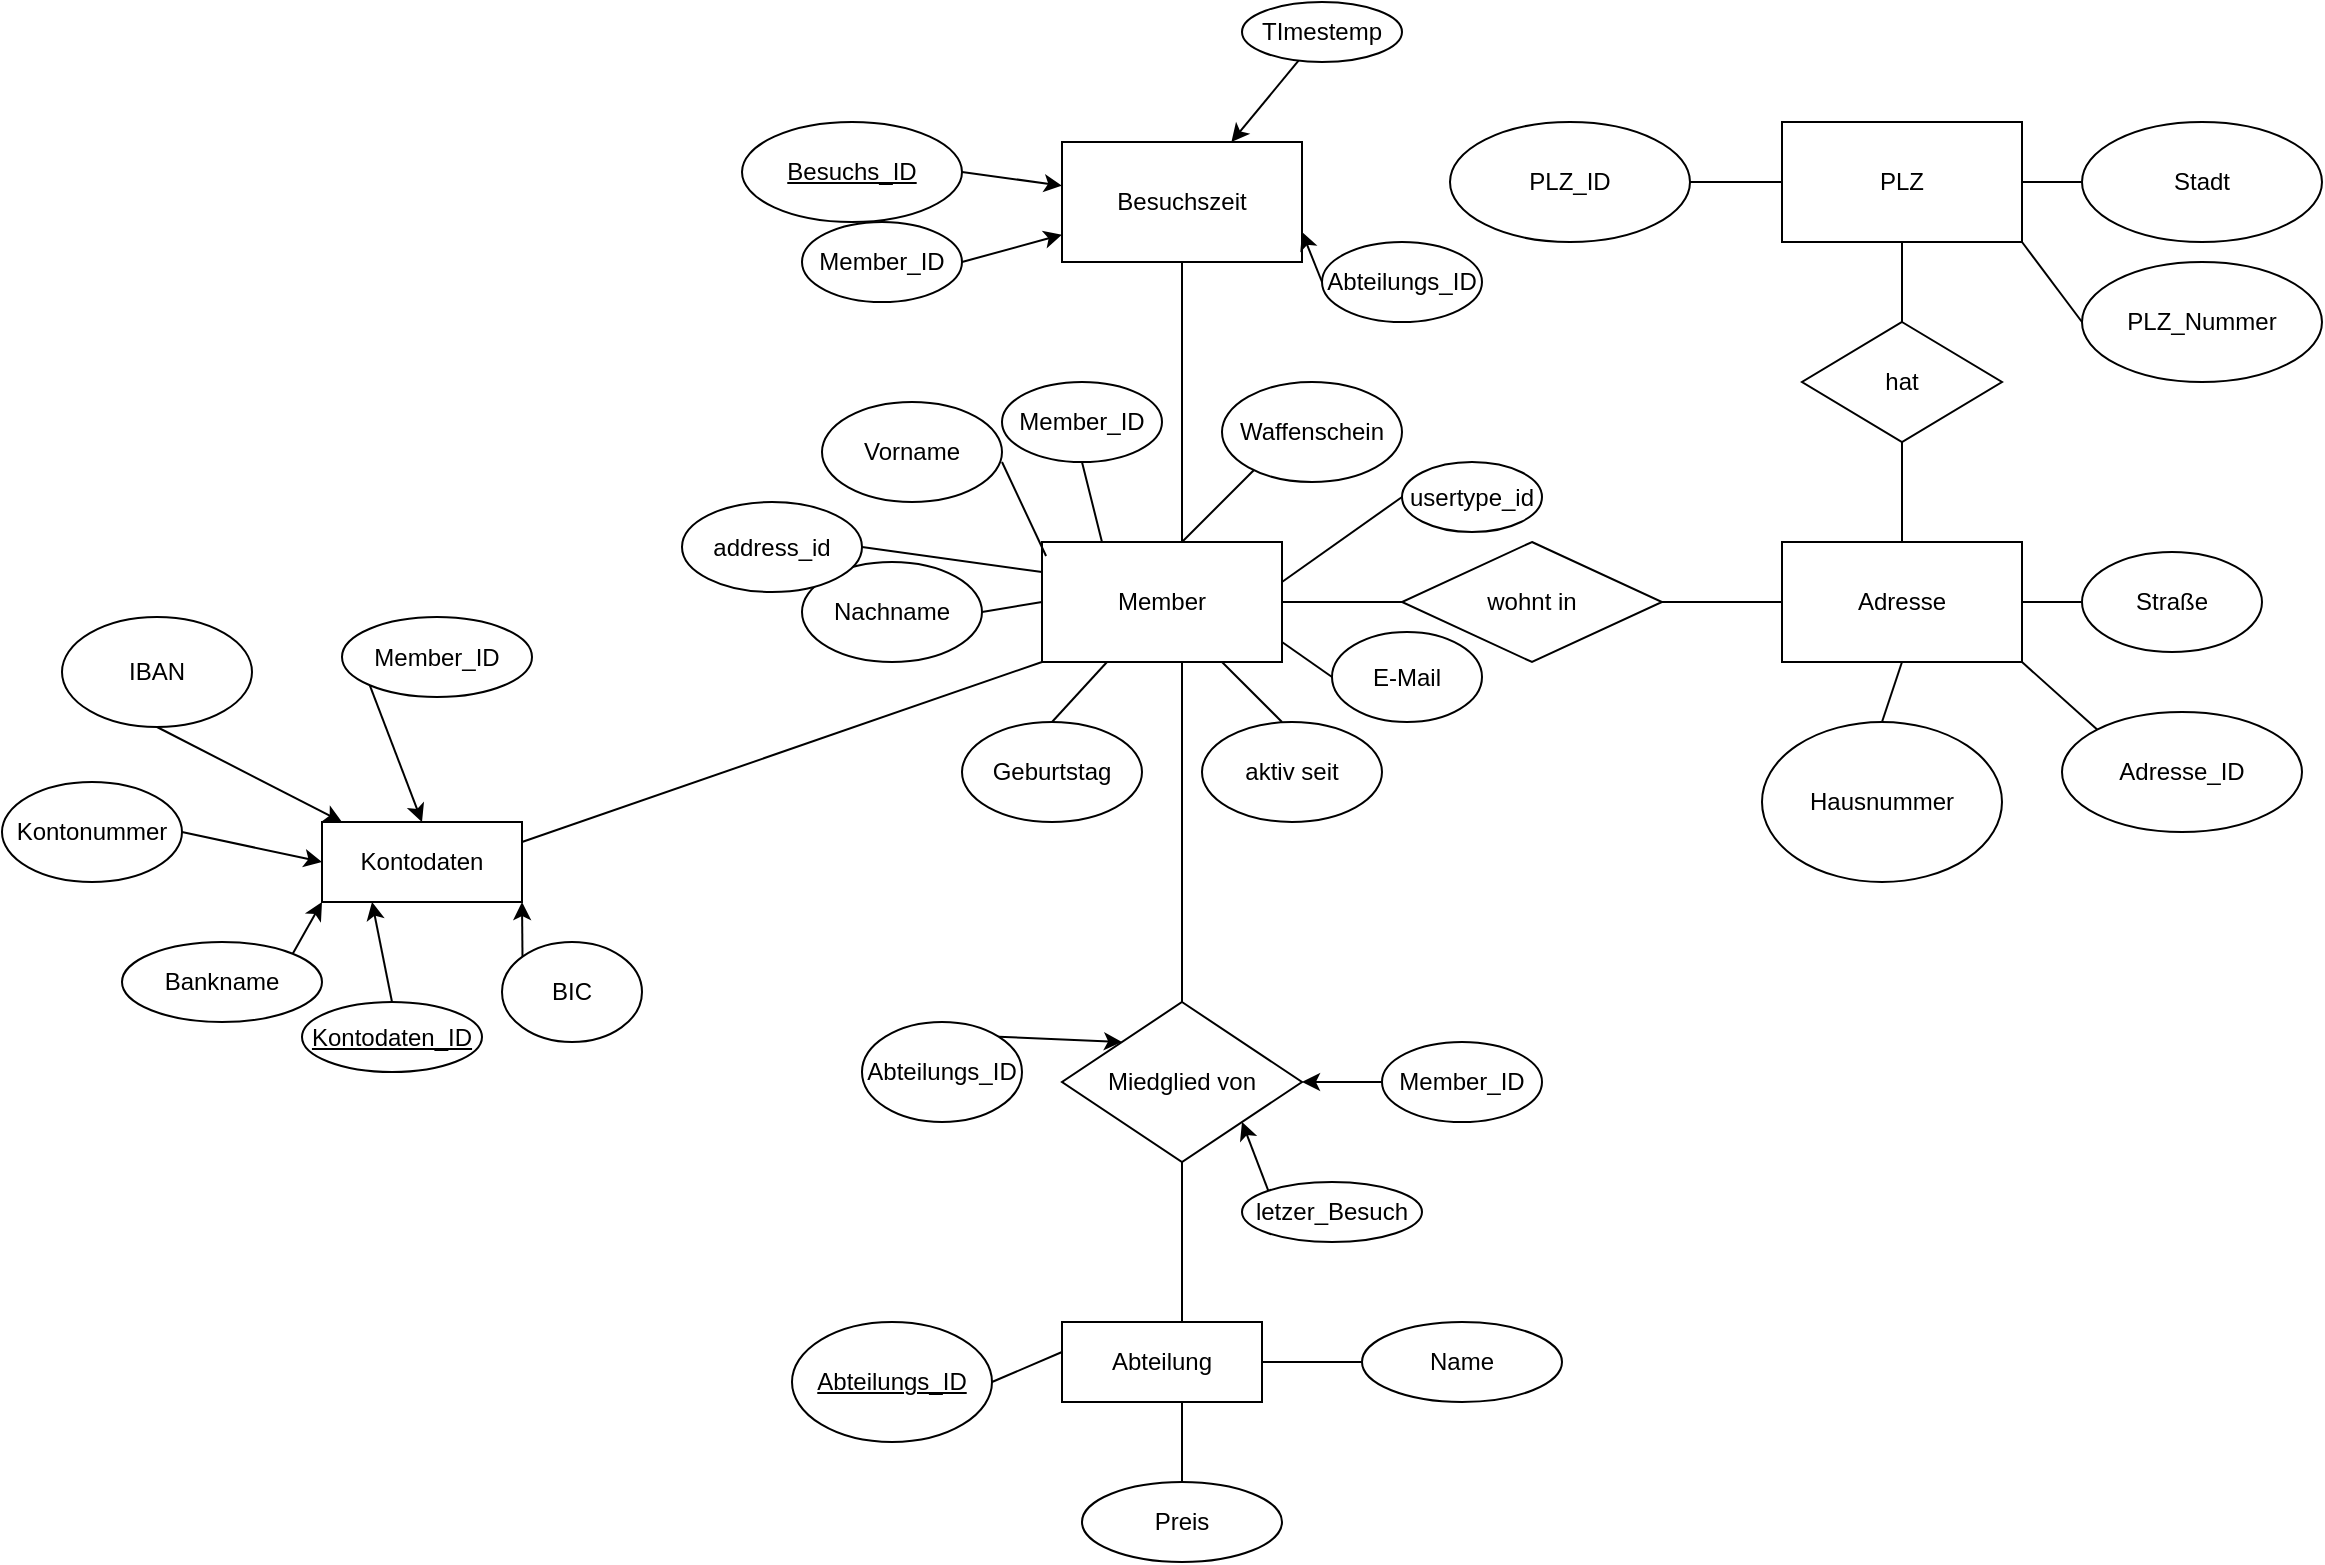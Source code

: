 <mxfile version="20.8.14" type="github">
  <diagram id="W9aKF14Ha8pWVmVTF3IQ" name="Seite-1">
    <mxGraphModel dx="2336" dy="1978" grid="1" gridSize="10" guides="1" tooltips="1" connect="1" arrows="1" fold="1" page="1" pageScale="1" pageWidth="827" pageHeight="1169" math="0" shadow="0">
      <root>
        <mxCell id="0" />
        <mxCell id="1" parent="0" />
        <mxCell id="9BiTmk-PqYOJWmD8OITf-1" value="Member" style="rounded=0;whiteSpace=wrap;html=1;" parent="1" vertex="1">
          <mxGeometry x="210" y="210" width="120" height="60" as="geometry" />
        </mxCell>
        <mxCell id="9BiTmk-PqYOJWmD8OITf-2" value="Member_ID" style="ellipse;whiteSpace=wrap;html=1;" parent="1" vertex="1">
          <mxGeometry x="190" y="130" width="80" height="40" as="geometry" />
        </mxCell>
        <mxCell id="9BiTmk-PqYOJWmD8OITf-4" value="Vorname" style="ellipse;whiteSpace=wrap;html=1;" parent="1" vertex="1">
          <mxGeometry x="100" y="140" width="90" height="50" as="geometry" />
        </mxCell>
        <mxCell id="9BiTmk-PqYOJWmD8OITf-6" value="Nachname" style="ellipse;whiteSpace=wrap;html=1;" parent="1" vertex="1">
          <mxGeometry x="90" y="220" width="90" height="50" as="geometry" />
        </mxCell>
        <mxCell id="9BiTmk-PqYOJWmD8OITf-7" value="Geburtstag" style="ellipse;whiteSpace=wrap;html=1;" parent="1" vertex="1">
          <mxGeometry x="170" y="300" width="90" height="50" as="geometry" />
        </mxCell>
        <mxCell id="9BiTmk-PqYOJWmD8OITf-8" value="Adresse" style="rounded=0;whiteSpace=wrap;html=1;" parent="1" vertex="1">
          <mxGeometry x="580" y="210" width="120" height="60" as="geometry" />
        </mxCell>
        <mxCell id="9BiTmk-PqYOJWmD8OITf-9" value="wohnt in" style="rhombus;whiteSpace=wrap;html=1;" parent="1" vertex="1">
          <mxGeometry x="390" y="210" width="130" height="60" as="geometry" />
        </mxCell>
        <mxCell id="9BiTmk-PqYOJWmD8OITf-12" value="" style="endArrow=none;html=1;rounded=0;exitX=1;exitY=0.5;exitDx=0;exitDy=0;" parent="1" source="9BiTmk-PqYOJWmD8OITf-1" edge="1">
          <mxGeometry width="50" height="50" relative="1" as="geometry">
            <mxPoint x="340" y="290" as="sourcePoint" />
            <mxPoint x="390" y="240" as="targetPoint" />
          </mxGeometry>
        </mxCell>
        <mxCell id="9BiTmk-PqYOJWmD8OITf-13" value="" style="endArrow=none;html=1;rounded=0;exitX=1;exitY=0.5;exitDx=0;exitDy=0;entryX=0;entryY=0.5;entryDx=0;entryDy=0;" parent="1" source="9BiTmk-PqYOJWmD8OITf-9" target="9BiTmk-PqYOJWmD8OITf-8" edge="1">
          <mxGeometry width="50" height="50" relative="1" as="geometry">
            <mxPoint x="520" y="270" as="sourcePoint" />
            <mxPoint x="570" y="220" as="targetPoint" />
          </mxGeometry>
        </mxCell>
        <mxCell id="9BiTmk-PqYOJWmD8OITf-15" value="Hausnummer" style="ellipse;whiteSpace=wrap;html=1;" parent="1" vertex="1">
          <mxGeometry x="570" y="300" width="120" height="80" as="geometry" />
        </mxCell>
        <mxCell id="9BiTmk-PqYOJWmD8OITf-16" value="PLZ" style="rounded=0;whiteSpace=wrap;html=1;" parent="1" vertex="1">
          <mxGeometry x="580" width="120" height="60" as="geometry" />
        </mxCell>
        <mxCell id="9BiTmk-PqYOJWmD8OITf-18" value="aktiv seit" style="ellipse;whiteSpace=wrap;html=1;" parent="1" vertex="1">
          <mxGeometry x="290" y="300" width="90" height="50" as="geometry" />
        </mxCell>
        <mxCell id="9BiTmk-PqYOJWmD8OITf-20" value="Straße" style="ellipse;whiteSpace=wrap;html=1;" parent="1" vertex="1">
          <mxGeometry x="730" y="215" width="90" height="50" as="geometry" />
        </mxCell>
        <mxCell id="9BiTmk-PqYOJWmD8OITf-21" value="Stadt" style="ellipse;whiteSpace=wrap;html=1;" parent="1" vertex="1">
          <mxGeometry x="730" width="120" height="60" as="geometry" />
        </mxCell>
        <mxCell id="9BiTmk-PqYOJWmD8OITf-24" value="" style="endArrow=none;html=1;rounded=0;entryX=0.5;entryY=1;entryDx=0;entryDy=0;startArrow=none;" parent="1" source="9BiTmk-PqYOJWmD8OITf-26" target="9BiTmk-PqYOJWmD8OITf-16" edge="1">
          <mxGeometry width="50" height="50" relative="1" as="geometry">
            <mxPoint x="620" y="140" as="sourcePoint" />
            <mxPoint x="670" y="90" as="targetPoint" />
            <Array as="points" />
          </mxGeometry>
        </mxCell>
        <mxCell id="9BiTmk-PqYOJWmD8OITf-26" value="hat" style="rhombus;whiteSpace=wrap;html=1;" parent="1" vertex="1">
          <mxGeometry x="590" y="100" width="100" height="60" as="geometry" />
        </mxCell>
        <mxCell id="9BiTmk-PqYOJWmD8OITf-28" value="" style="endArrow=none;html=1;rounded=0;entryX=0.5;entryY=1;entryDx=0;entryDy=0;exitX=0.5;exitY=0;exitDx=0;exitDy=0;" parent="1" source="9BiTmk-PqYOJWmD8OITf-8" target="9BiTmk-PqYOJWmD8OITf-26" edge="1">
          <mxGeometry width="50" height="50" relative="1" as="geometry">
            <mxPoint x="610" y="230" as="sourcePoint" />
            <mxPoint x="660" y="180" as="targetPoint" />
          </mxGeometry>
        </mxCell>
        <mxCell id="9BiTmk-PqYOJWmD8OITf-29" value="" style="endArrow=none;html=1;rounded=0;entryX=0;entryY=0.5;entryDx=0;entryDy=0;exitX=1;exitY=0.5;exitDx=0;exitDy=0;" parent="1" source="9BiTmk-PqYOJWmD8OITf-16" target="9BiTmk-PqYOJWmD8OITf-21" edge="1">
          <mxGeometry width="50" height="50" relative="1" as="geometry">
            <mxPoint x="690" y="70" as="sourcePoint" />
            <mxPoint x="740" y="20" as="targetPoint" />
          </mxGeometry>
        </mxCell>
        <mxCell id="9BiTmk-PqYOJWmD8OITf-31" value="PLZ_ID" style="ellipse;whiteSpace=wrap;html=1;" parent="1" vertex="1">
          <mxGeometry x="414" width="120" height="60" as="geometry" />
        </mxCell>
        <mxCell id="9BiTmk-PqYOJWmD8OITf-32" value="PLZ_Nummer" style="ellipse;whiteSpace=wrap;html=1;" parent="1" vertex="1">
          <mxGeometry x="730" y="70" width="120" height="60" as="geometry" />
        </mxCell>
        <mxCell id="9BiTmk-PqYOJWmD8OITf-34" value="Adresse_ID" style="ellipse;whiteSpace=wrap;html=1;" parent="1" vertex="1">
          <mxGeometry x="720" y="295" width="120" height="60" as="geometry" />
        </mxCell>
        <mxCell id="9BiTmk-PqYOJWmD8OITf-35" value="" style="endArrow=none;html=1;rounded=0;entryX=0.5;entryY=1;entryDx=0;entryDy=0;exitX=0.25;exitY=0;exitDx=0;exitDy=0;" parent="1" target="9BiTmk-PqYOJWmD8OITf-2" edge="1" source="9BiTmk-PqYOJWmD8OITf-1">
          <mxGeometry width="50" height="50" relative="1" as="geometry">
            <mxPoint x="270" y="210" as="sourcePoint" />
            <mxPoint x="320" y="160" as="targetPoint" />
          </mxGeometry>
        </mxCell>
        <mxCell id="9BiTmk-PqYOJWmD8OITf-36" value="" style="endArrow=none;html=1;rounded=0;exitX=0.017;exitY=0.117;exitDx=0;exitDy=0;exitPerimeter=0;" parent="1" source="9BiTmk-PqYOJWmD8OITf-1" edge="1">
          <mxGeometry width="50" height="50" relative="1" as="geometry">
            <mxPoint x="140" y="220" as="sourcePoint" />
            <mxPoint x="190" y="170" as="targetPoint" />
          </mxGeometry>
        </mxCell>
        <mxCell id="9BiTmk-PqYOJWmD8OITf-37" value="" style="endArrow=none;html=1;rounded=0;exitX=1;exitY=0.5;exitDx=0;exitDy=0;" parent="1" source="9BiTmk-PqYOJWmD8OITf-6" edge="1">
          <mxGeometry width="50" height="50" relative="1" as="geometry">
            <mxPoint x="160" y="290" as="sourcePoint" />
            <mxPoint x="210" y="240" as="targetPoint" />
          </mxGeometry>
        </mxCell>
        <mxCell id="9BiTmk-PqYOJWmD8OITf-38" value="" style="endArrow=none;html=1;rounded=0;exitX=0.5;exitY=0;exitDx=0;exitDy=0;" parent="1" source="9BiTmk-PqYOJWmD8OITf-7" target="9BiTmk-PqYOJWmD8OITf-1" edge="1">
          <mxGeometry width="50" height="50" relative="1" as="geometry">
            <mxPoint x="130" y="340" as="sourcePoint" />
            <mxPoint x="180" y="290" as="targetPoint" />
          </mxGeometry>
        </mxCell>
        <mxCell id="9BiTmk-PqYOJWmD8OITf-39" value="" style="endArrow=none;html=1;fontFamily=Helvetica;fontSize=11;fontColor=default;align=center;strokeColor=default;" parent="1" target="9BiTmk-PqYOJWmD8OITf-1" edge="1">
          <mxGeometry width="50" height="50" relative="1" as="geometry">
            <mxPoint x="330" y="300" as="sourcePoint" />
            <mxPoint x="380" y="250" as="targetPoint" />
          </mxGeometry>
        </mxCell>
        <mxCell id="9BiTmk-PqYOJWmD8OITf-42" value="" style="endArrow=none;html=1;rounded=0;exitX=0.5;exitY=0;exitDx=0;exitDy=0;" parent="1" source="9BiTmk-PqYOJWmD8OITf-15" edge="1">
          <mxGeometry width="50" height="50" relative="1" as="geometry">
            <mxPoint x="590" y="315" as="sourcePoint" />
            <mxPoint x="640" y="270" as="targetPoint" />
          </mxGeometry>
        </mxCell>
        <mxCell id="9BiTmk-PqYOJWmD8OITf-43" value="" style="endArrow=none;html=1;rounded=0;entryX=1;entryY=1;entryDx=0;entryDy=0;exitX=0;exitY=0;exitDx=0;exitDy=0;" parent="1" source="9BiTmk-PqYOJWmD8OITf-34" target="9BiTmk-PqYOJWmD8OITf-8" edge="1">
          <mxGeometry width="50" height="50" relative="1" as="geometry">
            <mxPoint x="680" y="300" as="sourcePoint" />
            <mxPoint x="730" y="250" as="targetPoint" />
          </mxGeometry>
        </mxCell>
        <mxCell id="9BiTmk-PqYOJWmD8OITf-44" value="" style="endArrow=none;html=1;rounded=0;exitX=1;exitY=0.5;exitDx=0;exitDy=0;entryX=0;entryY=0.5;entryDx=0;entryDy=0;" parent="1" source="9BiTmk-PqYOJWmD8OITf-8" target="9BiTmk-PqYOJWmD8OITf-20" edge="1">
          <mxGeometry width="50" height="50" relative="1" as="geometry">
            <mxPoint x="680" y="280" as="sourcePoint" />
            <mxPoint x="730" y="230" as="targetPoint" />
          </mxGeometry>
        </mxCell>
        <mxCell id="9BiTmk-PqYOJWmD8OITf-45" value="" style="endArrow=none;html=1;rounded=0;exitX=0;exitY=0.5;exitDx=0;exitDy=0;" parent="1" source="9BiTmk-PqYOJWmD8OITf-16" edge="1">
          <mxGeometry width="50" height="50" relative="1" as="geometry">
            <mxPoint x="484" y="80" as="sourcePoint" />
            <mxPoint x="534" y="30" as="targetPoint" />
          </mxGeometry>
        </mxCell>
        <mxCell id="9BiTmk-PqYOJWmD8OITf-46" value="" style="endArrow=none;html=1;rounded=0;exitX=0;exitY=0.5;exitDx=0;exitDy=0;" parent="1" source="9BiTmk-PqYOJWmD8OITf-32" edge="1">
          <mxGeometry width="50" height="50" relative="1" as="geometry">
            <mxPoint x="650" y="110" as="sourcePoint" />
            <mxPoint x="700" y="60" as="targetPoint" />
          </mxGeometry>
        </mxCell>
        <mxCell id="0ewTJGSNbGCrpSRkyaVm-1" value="" style="endArrow=none;html=1;rounded=0;" edge="1" parent="1">
          <mxGeometry width="50" height="50" relative="1" as="geometry">
            <mxPoint x="280" y="440" as="sourcePoint" />
            <mxPoint x="280" y="270" as="targetPoint" />
          </mxGeometry>
        </mxCell>
        <mxCell id="0ewTJGSNbGCrpSRkyaVm-5" value="&lt;u&gt;Abteilungs_ID&lt;/u&gt;" style="ellipse;whiteSpace=wrap;html=1;" vertex="1" parent="1">
          <mxGeometry x="85" y="600" width="100" height="60" as="geometry" />
        </mxCell>
        <mxCell id="0ewTJGSNbGCrpSRkyaVm-6" value="" style="endArrow=none;html=1;rounded=0;entryX=0.5;entryY=1;entryDx=0;entryDy=0;" edge="1" parent="1" target="0ewTJGSNbGCrpSRkyaVm-7">
          <mxGeometry width="50" height="50" relative="1" as="geometry">
            <mxPoint x="280" y="600" as="sourcePoint" />
            <mxPoint x="280" y="580" as="targetPoint" />
          </mxGeometry>
        </mxCell>
        <mxCell id="0ewTJGSNbGCrpSRkyaVm-7" value="Miedglied von" style="rhombus;whiteSpace=wrap;html=1;" vertex="1" parent="1">
          <mxGeometry x="220" y="440" width="120" height="80" as="geometry" />
        </mxCell>
        <mxCell id="0ewTJGSNbGCrpSRkyaVm-56" style="edgeStyle=none;rounded=0;orthogonalLoop=1;jettySize=auto;html=1;exitX=1;exitY=0;exitDx=0;exitDy=0;entryX=0;entryY=0;entryDx=0;entryDy=0;" edge="1" parent="1" source="0ewTJGSNbGCrpSRkyaVm-9" target="0ewTJGSNbGCrpSRkyaVm-7">
          <mxGeometry relative="1" as="geometry" />
        </mxCell>
        <mxCell id="0ewTJGSNbGCrpSRkyaVm-9" value="Abteilungs_ID" style="ellipse;whiteSpace=wrap;html=1;" vertex="1" parent="1">
          <mxGeometry x="120" y="450" width="80" height="50" as="geometry" />
        </mxCell>
        <mxCell id="0ewTJGSNbGCrpSRkyaVm-57" style="edgeStyle=none;rounded=0;orthogonalLoop=1;jettySize=auto;html=1;exitX=0;exitY=0.5;exitDx=0;exitDy=0;entryX=1;entryY=0.5;entryDx=0;entryDy=0;" edge="1" parent="1" source="0ewTJGSNbGCrpSRkyaVm-10" target="0ewTJGSNbGCrpSRkyaVm-7">
          <mxGeometry relative="1" as="geometry" />
        </mxCell>
        <mxCell id="0ewTJGSNbGCrpSRkyaVm-10" value="Member_ID" style="ellipse;whiteSpace=wrap;html=1;" vertex="1" parent="1">
          <mxGeometry x="380" y="460" width="80" height="40" as="geometry" />
        </mxCell>
        <mxCell id="0ewTJGSNbGCrpSRkyaVm-11" value="" style="endArrow=none;html=1;rounded=0;entryX=0;entryY=0.25;entryDx=0;entryDy=0;exitX=1;exitY=0.5;exitDx=0;exitDy=0;" edge="1" parent="1" source="0ewTJGSNbGCrpSRkyaVm-5">
          <mxGeometry relative="1" as="geometry">
            <mxPoint x="90" y="500" as="sourcePoint" />
            <mxPoint x="220" y="615" as="targetPoint" />
          </mxGeometry>
        </mxCell>
        <mxCell id="0ewTJGSNbGCrpSRkyaVm-12" value="Abteilung" style="whiteSpace=wrap;html=1;align=center;" vertex="1" parent="1">
          <mxGeometry x="220" y="600" width="100" height="40" as="geometry" />
        </mxCell>
        <mxCell id="0ewTJGSNbGCrpSRkyaVm-14" value="Preis" style="ellipse;whiteSpace=wrap;html=1;align=center;" vertex="1" parent="1">
          <mxGeometry x="230" y="680" width="100" height="40" as="geometry" />
        </mxCell>
        <mxCell id="0ewTJGSNbGCrpSRkyaVm-16" value="Name" style="ellipse;whiteSpace=wrap;html=1;align=center;" vertex="1" parent="1">
          <mxGeometry x="370" y="600" width="100" height="40" as="geometry" />
        </mxCell>
        <mxCell id="0ewTJGSNbGCrpSRkyaVm-18" value="" style="endArrow=none;html=1;rounded=0;" edge="1" parent="1" source="0ewTJGSNbGCrpSRkyaVm-14">
          <mxGeometry width="50" height="50" relative="1" as="geometry">
            <mxPoint x="200" y="730" as="sourcePoint" />
            <mxPoint x="280" y="640" as="targetPoint" />
          </mxGeometry>
        </mxCell>
        <mxCell id="0ewTJGSNbGCrpSRkyaVm-20" value="" style="endArrow=none;html=1;rounded=0;entryX=0;entryY=0.5;entryDx=0;entryDy=0;exitX=1;exitY=0.5;exitDx=0;exitDy=0;" edge="1" parent="1" source="0ewTJGSNbGCrpSRkyaVm-12" target="0ewTJGSNbGCrpSRkyaVm-16">
          <mxGeometry width="50" height="50" relative="1" as="geometry">
            <mxPoint x="320" y="630" as="sourcePoint" />
            <mxPoint x="400" y="550" as="targetPoint" />
          </mxGeometry>
        </mxCell>
        <mxCell id="0ewTJGSNbGCrpSRkyaVm-58" style="edgeStyle=none;rounded=0;orthogonalLoop=1;jettySize=auto;html=1;exitX=0;exitY=0;exitDx=0;exitDy=0;entryX=1;entryY=1;entryDx=0;entryDy=0;" edge="1" parent="1" source="0ewTJGSNbGCrpSRkyaVm-21" target="0ewTJGSNbGCrpSRkyaVm-7">
          <mxGeometry relative="1" as="geometry" />
        </mxCell>
        <mxCell id="0ewTJGSNbGCrpSRkyaVm-21" value="letzer_Besuch" style="ellipse;whiteSpace=wrap;html=1;" vertex="1" parent="1">
          <mxGeometry x="310" y="530" width="90" height="30" as="geometry" />
        </mxCell>
        <mxCell id="0ewTJGSNbGCrpSRkyaVm-23" value="" style="endArrow=none;html=1;rounded=0;" edge="1" parent="1">
          <mxGeometry width="50" height="50" relative="1" as="geometry">
            <mxPoint x="280" y="210" as="sourcePoint" />
            <mxPoint x="330" y="160" as="targetPoint" />
          </mxGeometry>
        </mxCell>
        <mxCell id="0ewTJGSNbGCrpSRkyaVm-24" value="Waffenschein" style="ellipse;whiteSpace=wrap;html=1;" vertex="1" parent="1">
          <mxGeometry x="300" y="130" width="90" height="50" as="geometry" />
        </mxCell>
        <mxCell id="0ewTJGSNbGCrpSRkyaVm-25" value="Besuchszeit" style="rounded=0;whiteSpace=wrap;html=1;" vertex="1" parent="1">
          <mxGeometry x="220" y="10" width="120" height="60" as="geometry" />
        </mxCell>
        <mxCell id="0ewTJGSNbGCrpSRkyaVm-27" value="" style="endArrow=none;html=1;rounded=0;" edge="1" parent="1">
          <mxGeometry width="50" height="50" relative="1" as="geometry">
            <mxPoint x="280" y="210" as="sourcePoint" />
            <mxPoint x="280" y="70" as="targetPoint" />
          </mxGeometry>
        </mxCell>
        <mxCell id="0ewTJGSNbGCrpSRkyaVm-38" style="edgeStyle=none;rounded=0;orthogonalLoop=1;jettySize=auto;html=1;exitX=1;exitY=0.5;exitDx=0;exitDy=0;" edge="1" parent="1" source="0ewTJGSNbGCrpSRkyaVm-29" target="0ewTJGSNbGCrpSRkyaVm-25">
          <mxGeometry relative="1" as="geometry" />
        </mxCell>
        <mxCell id="0ewTJGSNbGCrpSRkyaVm-29" value="&lt;u&gt;Besuchs_ID&lt;/u&gt;" style="ellipse;whiteSpace=wrap;html=1;" vertex="1" parent="1">
          <mxGeometry x="60" width="110" height="50" as="geometry" />
        </mxCell>
        <mxCell id="0ewTJGSNbGCrpSRkyaVm-37" style="edgeStyle=none;rounded=0;orthogonalLoop=1;jettySize=auto;html=1;exitX=1;exitY=0.5;exitDx=0;exitDy=0;" edge="1" parent="1" source="0ewTJGSNbGCrpSRkyaVm-30" target="0ewTJGSNbGCrpSRkyaVm-25">
          <mxGeometry relative="1" as="geometry" />
        </mxCell>
        <mxCell id="0ewTJGSNbGCrpSRkyaVm-30" value="Member_ID" style="ellipse;whiteSpace=wrap;html=1;" vertex="1" parent="1">
          <mxGeometry x="90" y="50" width="80" height="40" as="geometry" />
        </mxCell>
        <mxCell id="0ewTJGSNbGCrpSRkyaVm-36" style="edgeStyle=none;rounded=0;orthogonalLoop=1;jettySize=auto;html=1;exitX=0;exitY=0.5;exitDx=0;exitDy=0;entryX=1;entryY=0.75;entryDx=0;entryDy=0;" edge="1" parent="1" source="0ewTJGSNbGCrpSRkyaVm-32" target="0ewTJGSNbGCrpSRkyaVm-25">
          <mxGeometry relative="1" as="geometry" />
        </mxCell>
        <mxCell id="0ewTJGSNbGCrpSRkyaVm-32" value="Abteilungs_ID" style="ellipse;whiteSpace=wrap;html=1;" vertex="1" parent="1">
          <mxGeometry x="350" y="60" width="80" height="40" as="geometry" />
        </mxCell>
        <mxCell id="0ewTJGSNbGCrpSRkyaVm-35" style="edgeStyle=none;rounded=0;orthogonalLoop=1;jettySize=auto;html=1;" edge="1" parent="1" source="0ewTJGSNbGCrpSRkyaVm-34" target="0ewTJGSNbGCrpSRkyaVm-25">
          <mxGeometry relative="1" as="geometry" />
        </mxCell>
        <mxCell id="0ewTJGSNbGCrpSRkyaVm-34" value="TImestemp" style="ellipse;whiteSpace=wrap;html=1;" vertex="1" parent="1">
          <mxGeometry x="310" y="-60" width="80" height="30" as="geometry" />
        </mxCell>
        <mxCell id="0ewTJGSNbGCrpSRkyaVm-39" value="E-Mail" style="ellipse;whiteSpace=wrap;html=1;" vertex="1" parent="1">
          <mxGeometry x="355" y="255" width="75" height="45" as="geometry" />
        </mxCell>
        <mxCell id="0ewTJGSNbGCrpSRkyaVm-40" value="" style="endArrow=none;html=1;rounded=0;exitX=0;exitY=0.5;exitDx=0;exitDy=0;" edge="1" parent="1" source="0ewTJGSNbGCrpSRkyaVm-39">
          <mxGeometry width="50" height="50" relative="1" as="geometry">
            <mxPoint x="280" y="310" as="sourcePoint" />
            <mxPoint x="330" y="260" as="targetPoint" />
          </mxGeometry>
        </mxCell>
        <mxCell id="0ewTJGSNbGCrpSRkyaVm-41" value="Kontodaten" style="rounded=0;whiteSpace=wrap;html=1;" vertex="1" parent="1">
          <mxGeometry x="-150" y="350" width="100" height="40" as="geometry" />
        </mxCell>
        <mxCell id="0ewTJGSNbGCrpSRkyaVm-55" style="edgeStyle=none;rounded=0;orthogonalLoop=1;jettySize=auto;html=1;exitX=0.5;exitY=0;exitDx=0;exitDy=0;entryX=0.25;entryY=1;entryDx=0;entryDy=0;" edge="1" parent="1" source="0ewTJGSNbGCrpSRkyaVm-42" target="0ewTJGSNbGCrpSRkyaVm-41">
          <mxGeometry relative="1" as="geometry" />
        </mxCell>
        <mxCell id="0ewTJGSNbGCrpSRkyaVm-42" value="&lt;u&gt;Kontodaten_ID&lt;/u&gt;" style="ellipse;whiteSpace=wrap;html=1;" vertex="1" parent="1">
          <mxGeometry x="-160" y="440" width="90" height="35" as="geometry" />
        </mxCell>
        <mxCell id="0ewTJGSNbGCrpSRkyaVm-50" style="edgeStyle=none;rounded=0;orthogonalLoop=1;jettySize=auto;html=1;exitX=1;exitY=0.5;exitDx=0;exitDy=0;entryX=0;entryY=0.5;entryDx=0;entryDy=0;" edge="1" parent="1" source="0ewTJGSNbGCrpSRkyaVm-44" target="0ewTJGSNbGCrpSRkyaVm-41">
          <mxGeometry relative="1" as="geometry" />
        </mxCell>
        <mxCell id="0ewTJGSNbGCrpSRkyaVm-44" value="Kontonummer" style="ellipse;whiteSpace=wrap;html=1;" vertex="1" parent="1">
          <mxGeometry x="-310" y="330" width="90" height="50" as="geometry" />
        </mxCell>
        <mxCell id="0ewTJGSNbGCrpSRkyaVm-51" style="edgeStyle=none;rounded=0;orthogonalLoop=1;jettySize=auto;html=1;exitX=0.5;exitY=1;exitDx=0;exitDy=0;entryX=0.1;entryY=0;entryDx=0;entryDy=0;entryPerimeter=0;" edge="1" parent="1" source="0ewTJGSNbGCrpSRkyaVm-45" target="0ewTJGSNbGCrpSRkyaVm-41">
          <mxGeometry relative="1" as="geometry" />
        </mxCell>
        <mxCell id="0ewTJGSNbGCrpSRkyaVm-45" value="IBAN" style="ellipse;whiteSpace=wrap;html=1;" vertex="1" parent="1">
          <mxGeometry x="-280" y="247.5" width="95" height="55" as="geometry" />
        </mxCell>
        <mxCell id="0ewTJGSNbGCrpSRkyaVm-49" style="edgeStyle=none;rounded=0;orthogonalLoop=1;jettySize=auto;html=1;exitX=1;exitY=0;exitDx=0;exitDy=0;entryX=0;entryY=1;entryDx=0;entryDy=0;" edge="1" parent="1" source="0ewTJGSNbGCrpSRkyaVm-46" target="0ewTJGSNbGCrpSRkyaVm-41">
          <mxGeometry relative="1" as="geometry" />
        </mxCell>
        <mxCell id="0ewTJGSNbGCrpSRkyaVm-46" value="Bankname" style="ellipse;whiteSpace=wrap;html=1;" vertex="1" parent="1">
          <mxGeometry x="-250" y="410" width="100" height="40" as="geometry" />
        </mxCell>
        <mxCell id="0ewTJGSNbGCrpSRkyaVm-48" style="edgeStyle=none;rounded=0;orthogonalLoop=1;jettySize=auto;html=1;exitX=0;exitY=0;exitDx=0;exitDy=0;entryX=1;entryY=1;entryDx=0;entryDy=0;" edge="1" parent="1" source="0ewTJGSNbGCrpSRkyaVm-47" target="0ewTJGSNbGCrpSRkyaVm-41">
          <mxGeometry relative="1" as="geometry" />
        </mxCell>
        <mxCell id="0ewTJGSNbGCrpSRkyaVm-47" value="BIC" style="ellipse;whiteSpace=wrap;html=1;" vertex="1" parent="1">
          <mxGeometry x="-60" y="410" width="70" height="50" as="geometry" />
        </mxCell>
        <mxCell id="0ewTJGSNbGCrpSRkyaVm-53" style="edgeStyle=none;rounded=0;orthogonalLoop=1;jettySize=auto;html=1;exitX=0;exitY=1;exitDx=0;exitDy=0;entryX=0.5;entryY=0;entryDx=0;entryDy=0;" edge="1" parent="1" source="0ewTJGSNbGCrpSRkyaVm-52" target="0ewTJGSNbGCrpSRkyaVm-41">
          <mxGeometry relative="1" as="geometry" />
        </mxCell>
        <mxCell id="0ewTJGSNbGCrpSRkyaVm-52" value="Member_ID" style="ellipse;whiteSpace=wrap;html=1;" vertex="1" parent="1">
          <mxGeometry x="-140" y="247.5" width="95" height="40" as="geometry" />
        </mxCell>
        <mxCell id="0ewTJGSNbGCrpSRkyaVm-54" value="" style="endArrow=none;html=1;rounded=0;exitX=1;exitY=0.25;exitDx=0;exitDy=0;" edge="1" parent="1" source="0ewTJGSNbGCrpSRkyaVm-41">
          <mxGeometry width="50" height="50" relative="1" as="geometry">
            <mxPoint x="130" y="340" as="sourcePoint" />
            <mxPoint x="210" y="270" as="targetPoint" />
          </mxGeometry>
        </mxCell>
        <mxCell id="0ewTJGSNbGCrpSRkyaVm-59" value="usertype_id" style="ellipse;whiteSpace=wrap;html=1;" vertex="1" parent="1">
          <mxGeometry x="390" y="170" width="70" height="35" as="geometry" />
        </mxCell>
        <mxCell id="0ewTJGSNbGCrpSRkyaVm-60" value="" style="endArrow=none;html=1;rounded=0;entryX=0;entryY=0.5;entryDx=0;entryDy=0;" edge="1" parent="1" target="0ewTJGSNbGCrpSRkyaVm-59">
          <mxGeometry width="50" height="50" relative="1" as="geometry">
            <mxPoint x="330" y="230" as="sourcePoint" />
            <mxPoint x="380" y="180" as="targetPoint" />
          </mxGeometry>
        </mxCell>
        <mxCell id="0ewTJGSNbGCrpSRkyaVm-61" value="address_id" style="ellipse;whiteSpace=wrap;html=1;" vertex="1" parent="1">
          <mxGeometry x="30" y="190" width="90" height="45" as="geometry" />
        </mxCell>
        <mxCell id="0ewTJGSNbGCrpSRkyaVm-62" value="" style="endArrow=none;html=1;rounded=0;exitX=1;exitY=0.5;exitDx=0;exitDy=0;entryX=0;entryY=0.25;entryDx=0;entryDy=0;" edge="1" parent="1" source="0ewTJGSNbGCrpSRkyaVm-61" target="9BiTmk-PqYOJWmD8OITf-1">
          <mxGeometry width="50" height="50" relative="1" as="geometry">
            <mxPoint x="90" y="260" as="sourcePoint" />
            <mxPoint x="150" y="210" as="targetPoint" />
          </mxGeometry>
        </mxCell>
      </root>
    </mxGraphModel>
  </diagram>
</mxfile>
